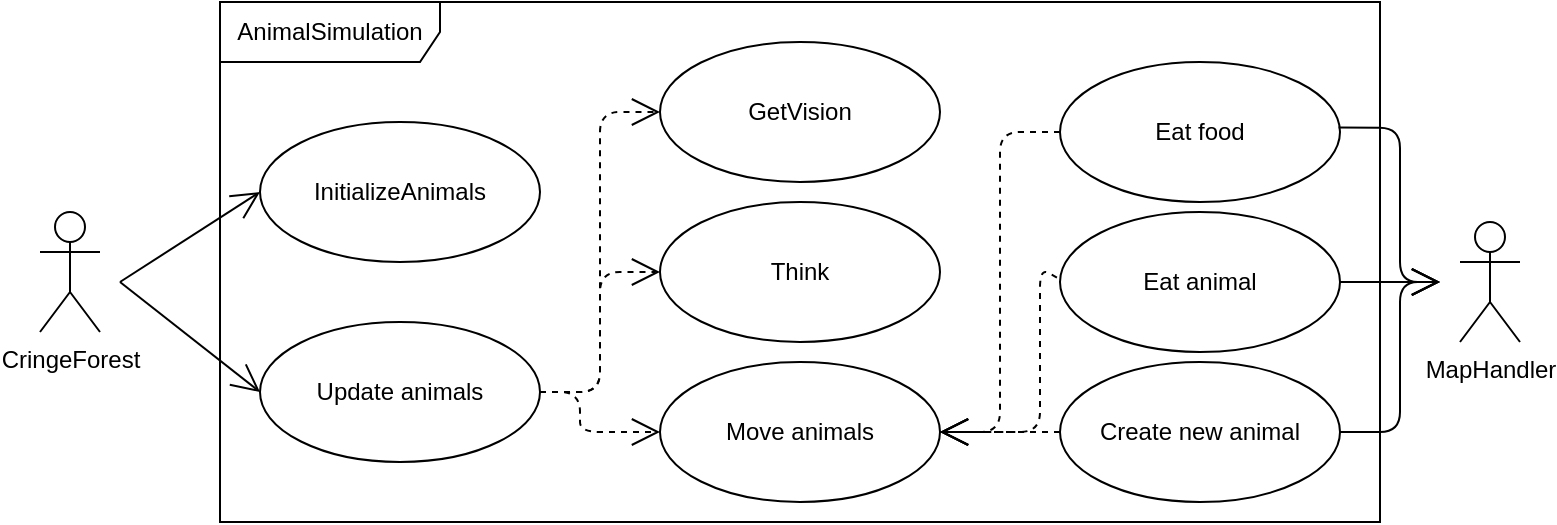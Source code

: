 <mxfile version="15.2.7" type="device"><diagram id="AL94MyjZNGZ2t6bNpZP1" name="Page-1"><mxGraphModel dx="788" dy="538" grid="1" gridSize="10" guides="1" tooltips="1" connect="1" arrows="1" fold="1" page="1" pageScale="1" pageWidth="827" pageHeight="1169" math="0" shadow="0"><root><mxCell id="0"/><mxCell id="1" parent="0"/><mxCell id="QbKuT9gbs1y-TIgIUG-n-1" value="AnimalSimulation" style="shape=umlFrame;whiteSpace=wrap;html=1;width=110;height=30;" vertex="1" parent="1"><mxGeometry x="260" y="220" width="580" height="260" as="geometry"/></mxCell><mxCell id="QbKuT9gbs1y-TIgIUG-n-2" value="CringeForest" style="shape=umlActor;verticalLabelPosition=bottom;verticalAlign=top;html=1;" vertex="1" parent="1"><mxGeometry x="170" y="325" width="30" height="60" as="geometry"/></mxCell><mxCell id="QbKuT9gbs1y-TIgIUG-n-3" value="MapHandler" style="shape=umlActor;verticalLabelPosition=bottom;verticalAlign=top;html=1;" vertex="1" parent="1"><mxGeometry x="880" y="330" width="30" height="60" as="geometry"/></mxCell><mxCell id="QbKuT9gbs1y-TIgIUG-n-4" value="Update animals" style="ellipse;whiteSpace=wrap;html=1;" vertex="1" parent="1"><mxGeometry x="280" y="380" width="140" height="70" as="geometry"/></mxCell><mxCell id="QbKuT9gbs1y-TIgIUG-n-5" value="InitializeAnimals" style="ellipse;whiteSpace=wrap;html=1;" vertex="1" parent="1"><mxGeometry x="280" y="280" width="140" height="70" as="geometry"/></mxCell><mxCell id="QbKuT9gbs1y-TIgIUG-n-8" value="GetVision" style="ellipse;whiteSpace=wrap;html=1;" vertex="1" parent="1"><mxGeometry x="480" y="240" width="140" height="70" as="geometry"/></mxCell><mxCell id="QbKuT9gbs1y-TIgIUG-n-10" value="Think" style="ellipse;whiteSpace=wrap;html=1;" vertex="1" parent="1"><mxGeometry x="480" y="320" width="140" height="70" as="geometry"/></mxCell><mxCell id="QbKuT9gbs1y-TIgIUG-n-13" value="Move animals" style="ellipse;whiteSpace=wrap;html=1;" vertex="1" parent="1"><mxGeometry x="480" y="400" width="140" height="70" as="geometry"/></mxCell><mxCell id="QbKuT9gbs1y-TIgIUG-n-15" value="Eat food" style="ellipse;whiteSpace=wrap;html=1;" vertex="1" parent="1"><mxGeometry x="680" y="250" width="140" height="70" as="geometry"/></mxCell><mxCell id="QbKuT9gbs1y-TIgIUG-n-17" value="" style="endArrow=open;endSize=12;dashed=1;html=1;exitX=1;exitY=0.5;exitDx=0;exitDy=0;entryX=0;entryY=0.5;entryDx=0;entryDy=0;" edge="1" parent="1" source="QbKuT9gbs1y-TIgIUG-n-4" target="QbKuT9gbs1y-TIgIUG-n-10"><mxGeometry width="160" relative="1" as="geometry"><mxPoint x="460" y="310" as="sourcePoint"/><mxPoint x="620" y="310" as="targetPoint"/><Array as="points"><mxPoint x="450" y="415"/><mxPoint x="450" y="355"/></Array></mxGeometry></mxCell><mxCell id="QbKuT9gbs1y-TIgIUG-n-18" value="" style="endArrow=open;endSize=12;dashed=1;html=1;entryX=0;entryY=0.5;entryDx=0;entryDy=0;exitX=1;exitY=0.5;exitDx=0;exitDy=0;" edge="1" parent="1" source="QbKuT9gbs1y-TIgIUG-n-4" target="QbKuT9gbs1y-TIgIUG-n-13"><mxGeometry width="160" relative="1" as="geometry"><mxPoint x="430" y="350" as="sourcePoint"/><mxPoint x="590" y="350" as="targetPoint"/><Array as="points"><mxPoint x="440" y="415"/><mxPoint x="440" y="435"/></Array></mxGeometry></mxCell><mxCell id="QbKuT9gbs1y-TIgIUG-n-19" value="" style="endArrow=open;endSize=12;dashed=1;html=1;exitX=1;exitY=0.5;exitDx=0;exitDy=0;entryX=0;entryY=0.5;entryDx=0;entryDy=0;" edge="1" parent="1" source="QbKuT9gbs1y-TIgIUG-n-4" target="QbKuT9gbs1y-TIgIUG-n-8"><mxGeometry width="160" relative="1" as="geometry"><mxPoint x="420" y="412" as="sourcePoint"/><mxPoint x="590" y="350" as="targetPoint"/><Array as="points"><mxPoint x="450" y="415"/><mxPoint x="450" y="275"/></Array></mxGeometry></mxCell><mxCell id="QbKuT9gbs1y-TIgIUG-n-20" value="" style="endArrow=open;endSize=12;dashed=1;html=1;entryX=1;entryY=0.5;entryDx=0;entryDy=0;exitX=0;exitY=0.5;exitDx=0;exitDy=0;" edge="1" parent="1" source="QbKuT9gbs1y-TIgIUG-n-15" target="QbKuT9gbs1y-TIgIUG-n-13"><mxGeometry width="160" relative="1" as="geometry"><mxPoint x="682" y="279" as="sourcePoint"/><mxPoint x="590" y="350" as="targetPoint"/><Array as="points"><mxPoint x="650" y="285"/><mxPoint x="650" y="435"/></Array></mxGeometry></mxCell><mxCell id="QbKuT9gbs1y-TIgIUG-n-21" value="Eat animal" style="ellipse;whiteSpace=wrap;html=1;" vertex="1" parent="1"><mxGeometry x="680" y="325" width="140" height="70" as="geometry"/></mxCell><mxCell id="QbKuT9gbs1y-TIgIUG-n-22" value="" style="endArrow=open;endSize=12;dashed=1;html=1;entryX=1;entryY=0.5;entryDx=0;entryDy=0;exitX=-0.011;exitY=0.469;exitDx=0;exitDy=0;exitPerimeter=0;" edge="1" parent="1" source="QbKuT9gbs1y-TIgIUG-n-21" target="QbKuT9gbs1y-TIgIUG-n-13"><mxGeometry width="160" relative="1" as="geometry"><mxPoint x="640" y="350" as="sourcePoint"/><mxPoint x="800" y="350" as="targetPoint"/><Array as="points"><mxPoint x="670" y="353"/><mxPoint x="670" y="435"/></Array></mxGeometry></mxCell><mxCell id="QbKuT9gbs1y-TIgIUG-n-24" value="Create new animal" style="ellipse;whiteSpace=wrap;html=1;" vertex="1" parent="1"><mxGeometry x="680" y="400" width="140" height="70" as="geometry"/></mxCell><mxCell id="QbKuT9gbs1y-TIgIUG-n-25" value="" style="endArrow=open;endSize=12;dashed=1;html=1;exitX=0;exitY=0.5;exitDx=0;exitDy=0;" edge="1" parent="1" source="QbKuT9gbs1y-TIgIUG-n-24"><mxGeometry width="160" relative="1" as="geometry"><mxPoint x="640" y="380" as="sourcePoint"/><mxPoint x="620" y="435" as="targetPoint"/></mxGeometry></mxCell><mxCell id="QbKuT9gbs1y-TIgIUG-n-28" value="" style="endArrow=open;endFill=1;endSize=12;html=1;exitX=1;exitY=0.5;exitDx=0;exitDy=0;" edge="1" parent="1" source="QbKuT9gbs1y-TIgIUG-n-21"><mxGeometry width="160" relative="1" as="geometry"><mxPoint x="640" y="380" as="sourcePoint"/><mxPoint x="870" y="360" as="targetPoint"/></mxGeometry></mxCell><mxCell id="QbKuT9gbs1y-TIgIUG-n-29" value="" style="endArrow=open;endFill=1;endSize=12;html=1;exitX=1;exitY=0.5;exitDx=0;exitDy=0;" edge="1" parent="1" source="QbKuT9gbs1y-TIgIUG-n-24"><mxGeometry width="160" relative="1" as="geometry"><mxPoint x="640" y="380" as="sourcePoint"/><mxPoint x="870" y="360" as="targetPoint"/><Array as="points"><mxPoint x="850" y="435"/><mxPoint x="850" y="360"/></Array></mxGeometry></mxCell><mxCell id="QbKuT9gbs1y-TIgIUG-n-30" value="" style="endArrow=open;endFill=1;endSize=12;html=1;exitX=0.995;exitY=0.467;exitDx=0;exitDy=0;exitPerimeter=0;" edge="1" parent="1" source="QbKuT9gbs1y-TIgIUG-n-15"><mxGeometry width="160" relative="1" as="geometry"><mxPoint x="830" y="370" as="sourcePoint"/><mxPoint x="870" y="360" as="targetPoint"/><Array as="points"><mxPoint x="850" y="283"/><mxPoint x="850" y="360"/></Array></mxGeometry></mxCell><mxCell id="QbKuT9gbs1y-TIgIUG-n-31" value="" style="endArrow=open;endFill=1;endSize=12;html=1;entryX=0;entryY=0.5;entryDx=0;entryDy=0;" edge="1" parent="1" target="QbKuT9gbs1y-TIgIUG-n-5"><mxGeometry width="160" relative="1" as="geometry"><mxPoint x="210" y="360" as="sourcePoint"/><mxPoint x="580" y="430" as="targetPoint"/></mxGeometry></mxCell><mxCell id="QbKuT9gbs1y-TIgIUG-n-32" value="" style="endArrow=open;endFill=1;endSize=12;html=1;entryX=0;entryY=0.5;entryDx=0;entryDy=0;" edge="1" parent="1" target="QbKuT9gbs1y-TIgIUG-n-4"><mxGeometry width="160" relative="1" as="geometry"><mxPoint x="210" y="360" as="sourcePoint"/><mxPoint x="580" y="430" as="targetPoint"/></mxGeometry></mxCell></root></mxGraphModel></diagram></mxfile>